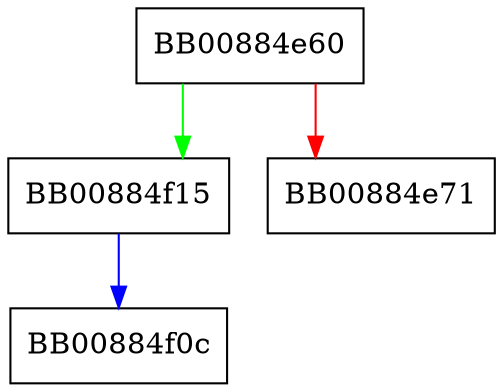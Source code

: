 digraph dlinfo_doit {
  node [shape="box"];
  graph [splines=ortho];
  BB00884e60 -> BB00884f15 [color="green"];
  BB00884e60 -> BB00884e71 [color="red"];
  BB00884f15 -> BB00884f0c [color="blue"];
}